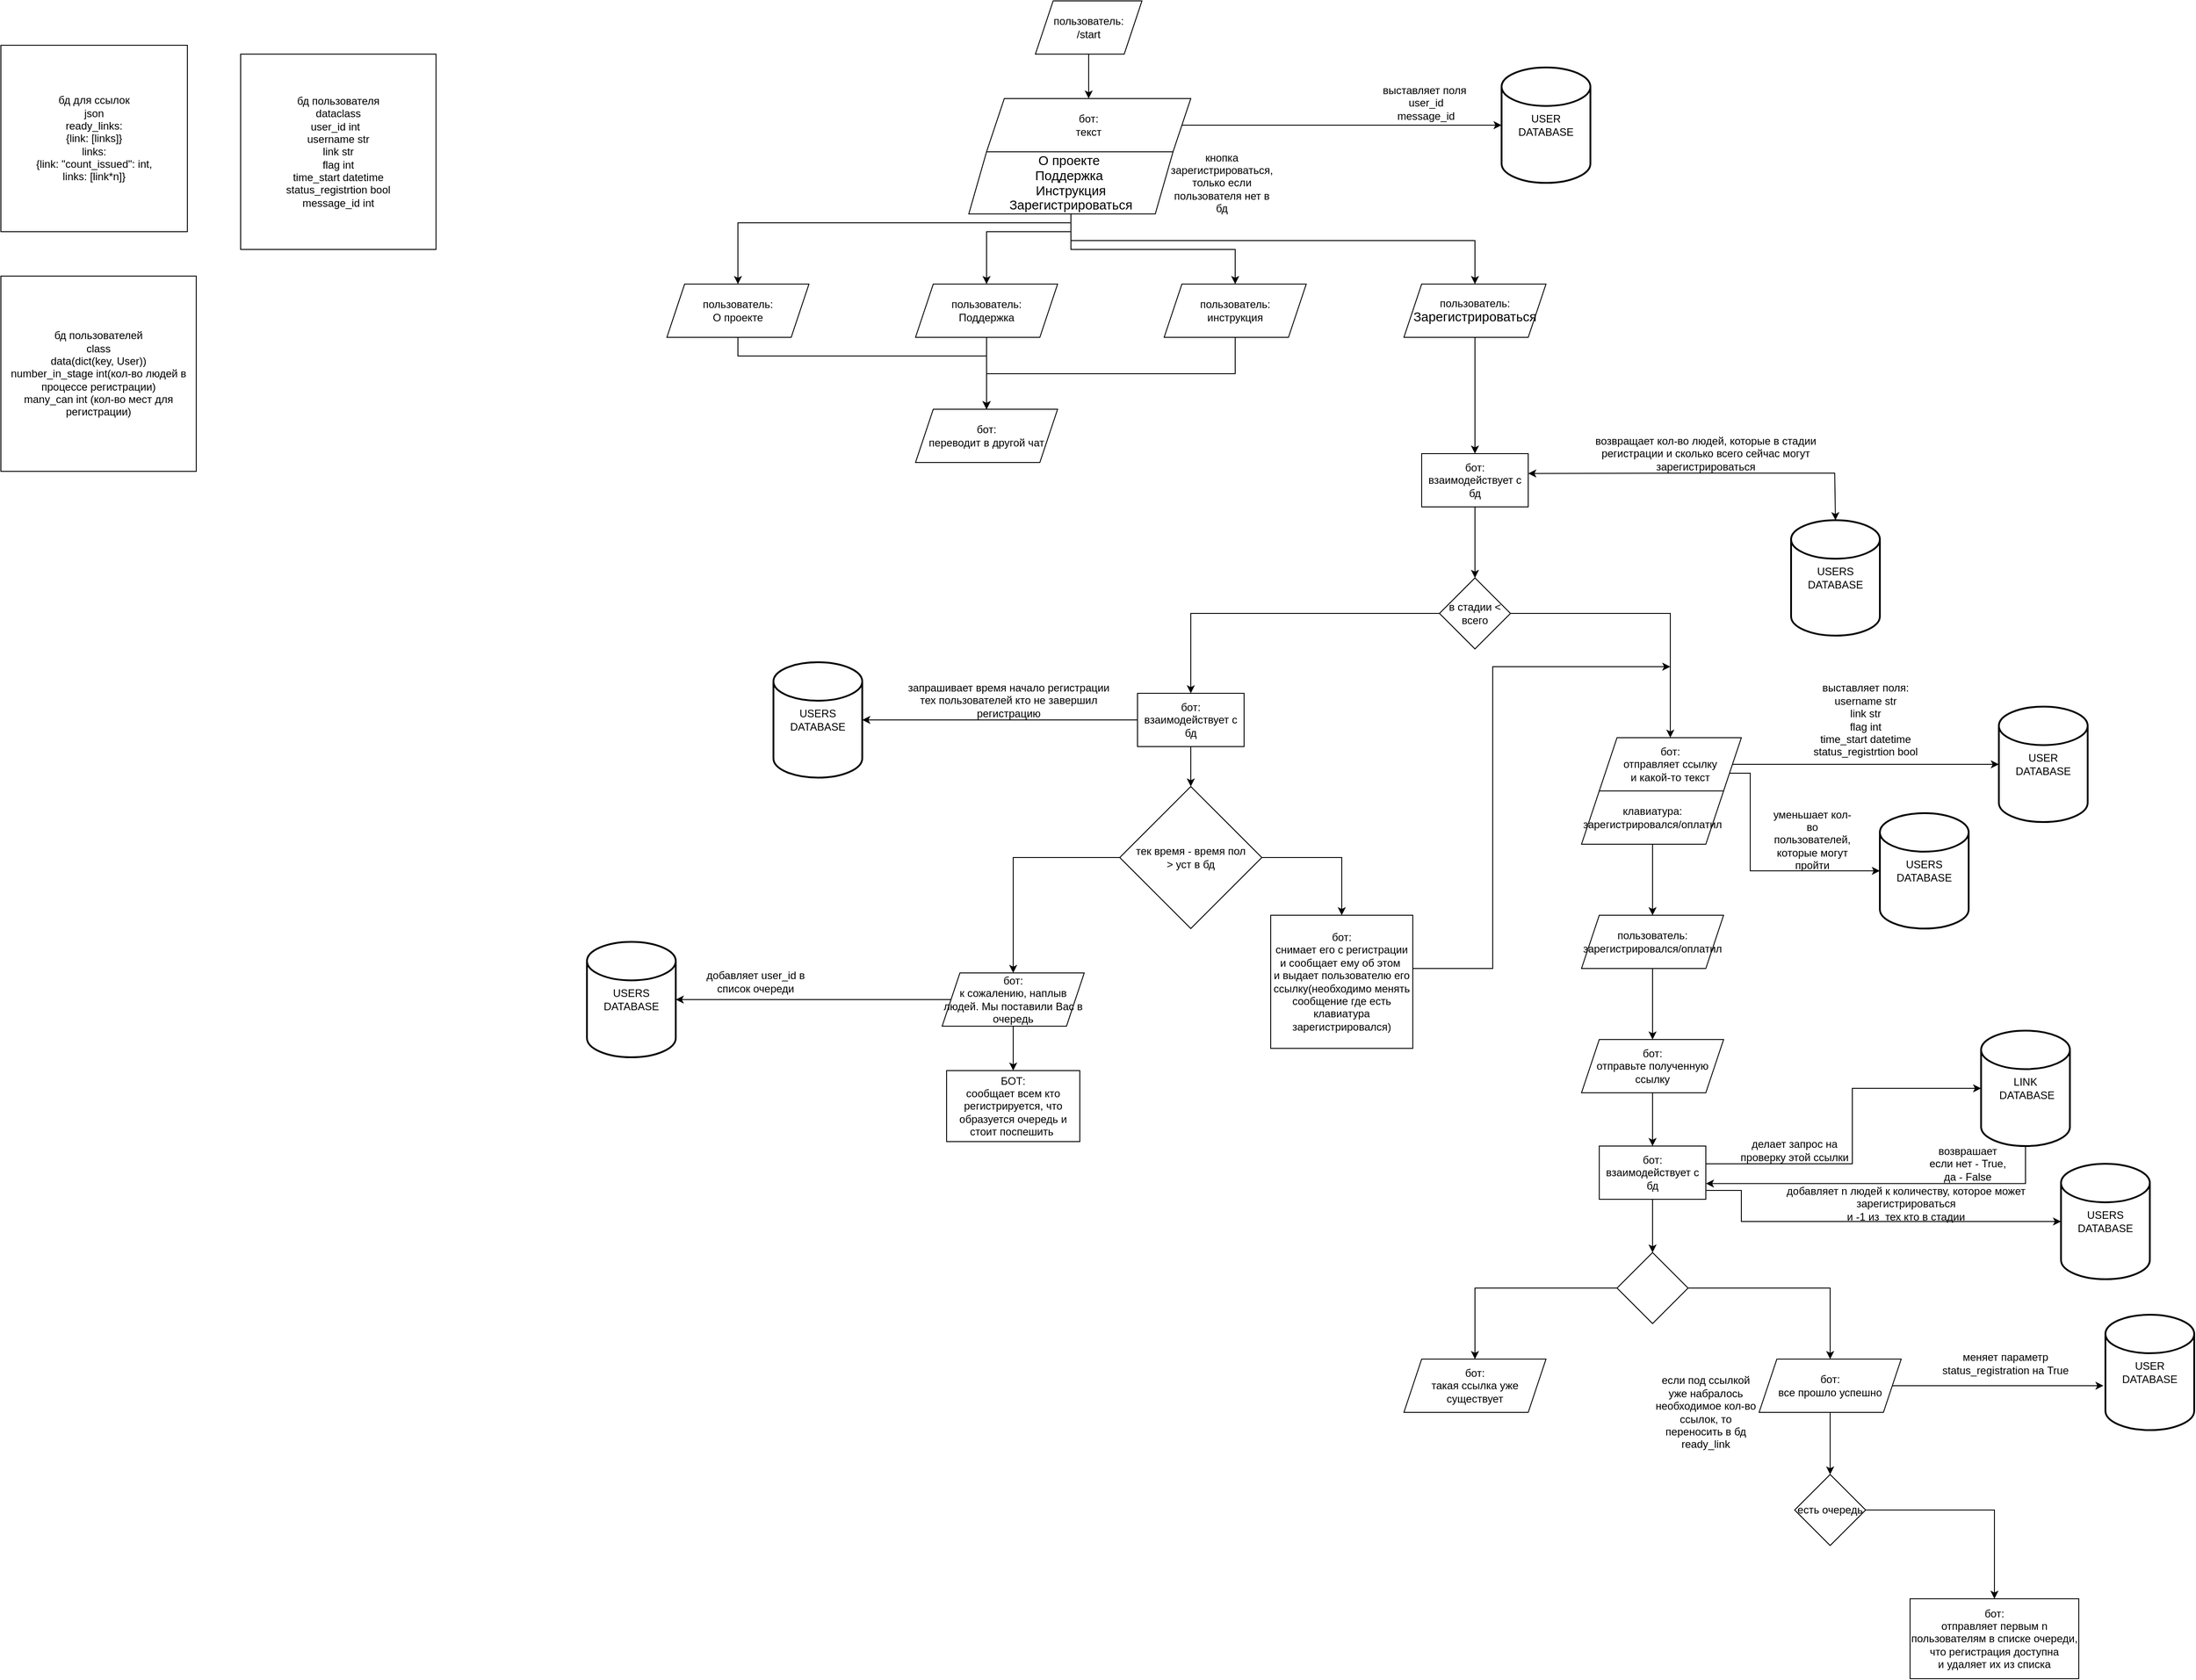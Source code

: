 <mxfile version="15.5.4" type="embed"><diagram id="prtHgNgQTEPvFCAcTncT" name="Page-1"><mxGraphModel dx="1437" dy="567" grid="1" gridSize="10" guides="1" tooltips="1" connect="1" arrows="1" fold="1" page="1" pageScale="1" pageWidth="827" pageHeight="1169" math="0" shadow="0"><root><mxCell id="0"/><mxCell id="1" parent="0"/><mxCell id="ucdJoFmGUcXZnCDmvZbH-57" style="edgeStyle=orthogonalEdgeStyle;rounded=0;orthogonalLoop=1;jettySize=auto;html=1;entryX=0.5;entryY=0;entryDx=0;entryDy=0;" parent="1" source="ucdJoFmGUcXZnCDmvZbH-52" target="ucdJoFmGUcXZnCDmvZbH-53" edge="1"><mxGeometry relative="1" as="geometry"/></mxCell><mxCell id="ucdJoFmGUcXZnCDmvZbH-52" value="пользователь:&lt;br&gt;/start" style="shape=parallelogram;perimeter=parallelogramPerimeter;whiteSpace=wrap;html=1;fixedSize=1;" parent="1" vertex="1"><mxGeometry x="375" width="120" height="60" as="geometry"/></mxCell><mxCell id="ucdJoFmGUcXZnCDmvZbH-164" style="edgeStyle=orthogonalEdgeStyle;rounded=0;orthogonalLoop=1;jettySize=auto;html=1;" parent="1" source="ucdJoFmGUcXZnCDmvZbH-53" target="ucdJoFmGUcXZnCDmvZbH-163" edge="1"><mxGeometry relative="1" as="geometry"/></mxCell><mxCell id="ucdJoFmGUcXZnCDmvZbH-53" value="бот:&lt;br&gt;текст" style="shape=parallelogram;perimeter=parallelogramPerimeter;whiteSpace=wrap;html=1;fixedSize=1;" parent="1" vertex="1"><mxGeometry x="320" y="110" width="230" height="60" as="geometry"/></mxCell><mxCell id="ucdJoFmGUcXZnCDmvZbH-67" style="edgeStyle=orthogonalEdgeStyle;rounded=0;orthogonalLoop=1;jettySize=auto;html=1;entryX=0.5;entryY=0;entryDx=0;entryDy=0;" parent="1" source="ucdJoFmGUcXZnCDmvZbH-54" target="ucdJoFmGUcXZnCDmvZbH-66" edge="1"><mxGeometry relative="1" as="geometry"><Array as="points"><mxPoint x="415" y="250"/><mxPoint x="40" y="250"/></Array></mxGeometry></mxCell><mxCell id="ucdJoFmGUcXZnCDmvZbH-68" style="edgeStyle=orthogonalEdgeStyle;rounded=0;orthogonalLoop=1;jettySize=auto;html=1;" parent="1" source="ucdJoFmGUcXZnCDmvZbH-54" target="ucdJoFmGUcXZnCDmvZbH-62" edge="1"><mxGeometry relative="1" as="geometry"><Array as="points"><mxPoint x="415" y="260"/><mxPoint x="320" y="260"/></Array></mxGeometry></mxCell><mxCell id="ucdJoFmGUcXZnCDmvZbH-69" style="edgeStyle=orthogonalEdgeStyle;rounded=0;orthogonalLoop=1;jettySize=auto;html=1;" parent="1" source="ucdJoFmGUcXZnCDmvZbH-54" target="ucdJoFmGUcXZnCDmvZbH-63" edge="1"><mxGeometry relative="1" as="geometry"><Array as="points"><mxPoint x="415" y="280"/><mxPoint x="600" y="280"/></Array></mxGeometry></mxCell><mxCell id="ucdJoFmGUcXZnCDmvZbH-70" style="edgeStyle=orthogonalEdgeStyle;rounded=0;orthogonalLoop=1;jettySize=auto;html=1;" parent="1" source="ucdJoFmGUcXZnCDmvZbH-54" target="ucdJoFmGUcXZnCDmvZbH-65" edge="1"><mxGeometry relative="1" as="geometry"><Array as="points"><mxPoint x="415" y="270"/><mxPoint x="870" y="270"/></Array></mxGeometry></mxCell><mxCell id="ucdJoFmGUcXZnCDmvZbH-54" value="&lt;span style=&quot;font-size: 11.0pt ; line-height: 115% ; font-family: &amp;#34;calibri&amp;#34; , sans-serif&quot;&gt;О проекте&amp;nbsp;&lt;br&gt;Поддержка&amp;nbsp;&lt;br&gt;Инструкция&lt;br&gt;Зарегистрироваться&lt;br&gt;&lt;/span&gt;" style="shape=parallelogram;perimeter=parallelogramPerimeter;whiteSpace=wrap;html=1;fixedSize=1;" parent="1" vertex="1"><mxGeometry x="300" y="170" width="230" height="70" as="geometry"/></mxCell><mxCell id="ucdJoFmGUcXZnCDmvZbH-72" value="" style="edgeStyle=orthogonalEdgeStyle;rounded=0;orthogonalLoop=1;jettySize=auto;html=1;" parent="1" source="ucdJoFmGUcXZnCDmvZbH-62" target="ucdJoFmGUcXZnCDmvZbH-71" edge="1"><mxGeometry relative="1" as="geometry"/></mxCell><mxCell id="ucdJoFmGUcXZnCDmvZbH-62" value="пользователь:&lt;br&gt;Поддержка" style="shape=parallelogram;perimeter=parallelogramPerimeter;whiteSpace=wrap;html=1;fixedSize=1;" parent="1" vertex="1"><mxGeometry x="240" y="319" width="160" height="60" as="geometry"/></mxCell><mxCell id="ucdJoFmGUcXZnCDmvZbH-74" style="edgeStyle=orthogonalEdgeStyle;rounded=0;orthogonalLoop=1;jettySize=auto;html=1;entryX=0.5;entryY=0;entryDx=0;entryDy=0;" parent="1" source="ucdJoFmGUcXZnCDmvZbH-63" target="ucdJoFmGUcXZnCDmvZbH-71" edge="1"><mxGeometry relative="1" as="geometry"><Array as="points"><mxPoint x="600" y="420"/><mxPoint x="320" y="420"/></Array></mxGeometry></mxCell><mxCell id="ucdJoFmGUcXZnCDmvZbH-63" value="пользователь:&lt;br&gt;инструкция" style="shape=parallelogram;perimeter=parallelogramPerimeter;whiteSpace=wrap;html=1;fixedSize=1;" parent="1" vertex="1"><mxGeometry x="520" y="319" width="160" height="60" as="geometry"/></mxCell><mxCell id="ucdJoFmGUcXZnCDmvZbH-125" value="" style="edgeStyle=orthogonalEdgeStyle;rounded=0;orthogonalLoop=1;jettySize=auto;html=1;" parent="1" source="ucdJoFmGUcXZnCDmvZbH-65" target="ucdJoFmGUcXZnCDmvZbH-120" edge="1"><mxGeometry relative="1" as="geometry"/></mxCell><mxCell id="ucdJoFmGUcXZnCDmvZbH-65" value="пользователь:&lt;br&gt;&lt;span style=&quot;font-family: &amp;#34;calibri&amp;#34; , sans-serif ; font-size: 14.667px&quot;&gt;Зарегистрироваться&lt;/span&gt;" style="shape=parallelogram;perimeter=parallelogramPerimeter;whiteSpace=wrap;html=1;fixedSize=1;" parent="1" vertex="1"><mxGeometry x="790" y="319" width="160" height="60" as="geometry"/></mxCell><mxCell id="ucdJoFmGUcXZnCDmvZbH-73" style="edgeStyle=orthogonalEdgeStyle;rounded=0;orthogonalLoop=1;jettySize=auto;html=1;entryX=0.5;entryY=0;entryDx=0;entryDy=0;" parent="1" source="ucdJoFmGUcXZnCDmvZbH-66" target="ucdJoFmGUcXZnCDmvZbH-71" edge="1"><mxGeometry relative="1" as="geometry"><Array as="points"><mxPoint x="40" y="400"/><mxPoint x="320" y="400"/></Array></mxGeometry></mxCell><mxCell id="ucdJoFmGUcXZnCDmvZbH-66" value="пользователь:&lt;br&gt;О проекте" style="shape=parallelogram;perimeter=parallelogramPerimeter;whiteSpace=wrap;html=1;fixedSize=1;" parent="1" vertex="1"><mxGeometry x="-40" y="319" width="160" height="60" as="geometry"/></mxCell><mxCell id="ucdJoFmGUcXZnCDmvZbH-71" value="бот:&lt;br&gt;переводит в другой чат" style="shape=parallelogram;perimeter=parallelogramPerimeter;whiteSpace=wrap;html=1;fixedSize=1;" parent="1" vertex="1"><mxGeometry x="240" y="460" width="160" height="60" as="geometry"/></mxCell><mxCell id="ucdJoFmGUcXZnCDmvZbH-76" value="USER DATABASE" style="strokeWidth=2;html=1;shape=mxgraph.flowchart.database;whiteSpace=wrap;" parent="1" vertex="1"><mxGeometry x="1460" y="795" width="100" height="130" as="geometry"/></mxCell><mxCell id="ucdJoFmGUcXZnCDmvZbH-78" style="edgeStyle=orthogonalEdgeStyle;rounded=0;orthogonalLoop=1;jettySize=auto;html=1;entryX=0;entryY=0.5;entryDx=0;entryDy=0;entryPerimeter=0;" parent="1" source="ucdJoFmGUcXZnCDmvZbH-77" target="ucdJoFmGUcXZnCDmvZbH-76" edge="1"><mxGeometry relative="1" as="geometry"/></mxCell><mxCell id="ucdJoFmGUcXZnCDmvZbH-77" value="бот:&lt;br&gt;отправляет ссылку&lt;br&gt;и какой-то текст" style="shape=parallelogram;perimeter=parallelogramPerimeter;whiteSpace=wrap;html=1;fixedSize=1;" parent="1" vertex="1"><mxGeometry x="1010" y="830" width="160" height="60" as="geometry"/></mxCell><mxCell id="ucdJoFmGUcXZnCDmvZbH-79" value="выставляет поля:&lt;br&gt;username str&lt;br&gt;link str&lt;br&gt;flag int&lt;br&gt;time_start datetime&lt;br&gt;status_registrtion bool" style="text;html=1;strokeColor=none;fillColor=none;align=center;verticalAlign=middle;whiteSpace=wrap;rounded=0;" parent="1" vertex="1"><mxGeometry x="1170" y="760" width="280" height="100" as="geometry"/></mxCell><mxCell id="ucdJoFmGUcXZnCDmvZbH-81" value="USERS DATABASE" style="strokeWidth=2;html=1;shape=mxgraph.flowchart.database;whiteSpace=wrap;" parent="1" vertex="1"><mxGeometry x="1226" y="585" width="100" height="130" as="geometry"/></mxCell><mxCell id="ucdJoFmGUcXZnCDmvZbH-82" value="" style="endArrow=classic;startArrow=classic;html=1;exitX=1;exitY=0.75;exitDx=0;exitDy=0;entryX=0.5;entryY=0;entryDx=0;entryDy=0;entryPerimeter=0;rounded=0;" parent="1" target="ucdJoFmGUcXZnCDmvZbH-81" edge="1"><mxGeometry width="50" height="50" relative="1" as="geometry"><mxPoint x="930.002" y="532.353" as="sourcePoint"/><mxPoint x="1104.12" y="510" as="targetPoint"/><Array as="points"><mxPoint x="1104.12" y="532"/><mxPoint x="1275.12" y="532"/></Array></mxGeometry></mxCell><mxCell id="ucdJoFmGUcXZnCDmvZbH-87" value="" style="edgeStyle=orthogonalEdgeStyle;rounded=0;orthogonalLoop=1;jettySize=auto;html=1;" parent="1" source="ucdJoFmGUcXZnCDmvZbH-85" target="ucdJoFmGUcXZnCDmvZbH-86" edge="1"><mxGeometry relative="1" as="geometry"/></mxCell><mxCell id="ucdJoFmGUcXZnCDmvZbH-139" style="edgeStyle=orthogonalEdgeStyle;rounded=0;orthogonalLoop=1;jettySize=auto;html=1;exitX=0.918;exitY=0.666;exitDx=0;exitDy=0;exitPerimeter=0;" parent="1" source="ucdJoFmGUcXZnCDmvZbH-77" target="ucdJoFmGUcXZnCDmvZbH-138" edge="1"><mxGeometry relative="1" as="geometry"><mxPoint x="1160" y="870" as="sourcePoint"/><Array as="points"><mxPoint x="1180" y="870"/><mxPoint x="1180" y="980"/></Array></mxGeometry></mxCell><mxCell id="ucdJoFmGUcXZnCDmvZbH-85" value="клавиатура:&lt;br&gt;зарегистрировался/оплатил" style="shape=parallelogram;perimeter=parallelogramPerimeter;whiteSpace=wrap;html=1;fixedSize=1;" parent="1" vertex="1"><mxGeometry x="990" y="890" width="160" height="60" as="geometry"/></mxCell><mxCell id="ucdJoFmGUcXZnCDmvZbH-89" value="" style="edgeStyle=orthogonalEdgeStyle;rounded=0;orthogonalLoop=1;jettySize=auto;html=1;" parent="1" source="ucdJoFmGUcXZnCDmvZbH-86" target="ucdJoFmGUcXZnCDmvZbH-88" edge="1"><mxGeometry relative="1" as="geometry"/></mxCell><mxCell id="ucdJoFmGUcXZnCDmvZbH-86" value="пользователь:&lt;br&gt;зарегистрировался/оплатил" style="shape=parallelogram;perimeter=parallelogramPerimeter;whiteSpace=wrap;html=1;fixedSize=1;" parent="1" vertex="1"><mxGeometry x="990" y="1030" width="160" height="60" as="geometry"/></mxCell><mxCell id="ucdJoFmGUcXZnCDmvZbH-91" value="" style="edgeStyle=orthogonalEdgeStyle;rounded=0;orthogonalLoop=1;jettySize=auto;html=1;" parent="1" source="ucdJoFmGUcXZnCDmvZbH-88" edge="1"><mxGeometry relative="1" as="geometry"><mxPoint x="1070" y="1290" as="targetPoint"/></mxGeometry></mxCell><mxCell id="ucdJoFmGUcXZnCDmvZbH-88" value="бот:&lt;br&gt;отправьте полученную ссылку" style="shape=parallelogram;perimeter=parallelogramPerimeter;whiteSpace=wrap;html=1;fixedSize=1;" parent="1" vertex="1"><mxGeometry x="990" y="1170" width="160" height="60" as="geometry"/></mxCell><mxCell id="ucdJoFmGUcXZnCDmvZbH-96" style="edgeStyle=orthogonalEdgeStyle;rounded=0;orthogonalLoop=1;jettySize=auto;html=1;entryX=0;entryY=0.5;entryDx=0;entryDy=0;entryPerimeter=0;exitX=1;exitY=0.333;exitDx=0;exitDy=0;exitPerimeter=0;" parent="1" source="ucdJoFmGUcXZnCDmvZbH-104" target="ucdJoFmGUcXZnCDmvZbH-94" edge="1"><mxGeometry relative="1" as="geometry"><mxPoint x="1143.333" y="1310" as="sourcePoint"/><Array as="points"><mxPoint x="1295" y="1310"/><mxPoint x="1295" y="1225"/></Array></mxGeometry></mxCell><mxCell id="ucdJoFmGUcXZnCDmvZbH-100" style="edgeStyle=orthogonalEdgeStyle;rounded=0;orthogonalLoop=1;jettySize=auto;html=1;entryX=1.001;entryY=0.704;entryDx=0;entryDy=0;entryPerimeter=0;" parent="1" source="ucdJoFmGUcXZnCDmvZbH-94" target="ucdJoFmGUcXZnCDmvZbH-104" edge="1"><mxGeometry relative="1" as="geometry"><mxPoint x="1135.882" y="1332.353" as="targetPoint"/><Array as="points"><mxPoint x="1490" y="1332"/></Array></mxGeometry></mxCell><mxCell id="ucdJoFmGUcXZnCDmvZbH-94" value="LINK&lt;br&gt;&amp;nbsp;DATABASE" style="strokeWidth=2;html=1;shape=mxgraph.flowchart.database;whiteSpace=wrap;" parent="1" vertex="1"><mxGeometry x="1440" y="1160" width="100" height="130" as="geometry"/></mxCell><mxCell id="ucdJoFmGUcXZnCDmvZbH-99" value="&lt;span&gt;делает запрос на проверку этой ссылки&lt;/span&gt;" style="text;html=1;strokeColor=none;fillColor=none;align=center;verticalAlign=middle;whiteSpace=wrap;rounded=0;" parent="1" vertex="1"><mxGeometry x="1160" y="1280" width="140" height="30" as="geometry"/></mxCell><mxCell id="ucdJoFmGUcXZnCDmvZbH-101" value="возврашает&lt;br&gt;если нет - True,&lt;br&gt;да - False" style="text;html=1;strokeColor=none;fillColor=none;align=center;verticalAlign=middle;whiteSpace=wrap;rounded=0;" parent="1" vertex="1"><mxGeometry x="1360" y="1290" width="130" height="40" as="geometry"/></mxCell><mxCell id="ucdJoFmGUcXZnCDmvZbH-105" style="edgeStyle=orthogonalEdgeStyle;rounded=0;orthogonalLoop=1;jettySize=auto;html=1;" parent="1" source="ucdJoFmGUcXZnCDmvZbH-102" target="ucdJoFmGUcXZnCDmvZbH-103" edge="1"><mxGeometry relative="1" as="geometry"/></mxCell><mxCell id="ucdJoFmGUcXZnCDmvZbH-108" style="edgeStyle=orthogonalEdgeStyle;rounded=0;orthogonalLoop=1;jettySize=auto;html=1;entryX=0.5;entryY=0;entryDx=0;entryDy=0;" parent="1" source="ucdJoFmGUcXZnCDmvZbH-102" target="ucdJoFmGUcXZnCDmvZbH-106" edge="1"><mxGeometry relative="1" as="geometry"/></mxCell><mxCell id="ucdJoFmGUcXZnCDmvZbH-102" value="" style="rhombus;whiteSpace=wrap;html=1;" parent="1" vertex="1"><mxGeometry x="1030" y="1410" width="80" height="80" as="geometry"/></mxCell><mxCell id="ucdJoFmGUcXZnCDmvZbH-110" style="edgeStyle=orthogonalEdgeStyle;rounded=0;orthogonalLoop=1;jettySize=auto;html=1;entryX=-0.022;entryY=0.615;entryDx=0;entryDy=0;entryPerimeter=0;" parent="1" source="ucdJoFmGUcXZnCDmvZbH-103" target="ucdJoFmGUcXZnCDmvZbH-109" edge="1"><mxGeometry relative="1" as="geometry"/></mxCell><mxCell id="ucdJoFmGUcXZnCDmvZbH-137" value="" style="edgeStyle=orthogonalEdgeStyle;rounded=0;orthogonalLoop=1;jettySize=auto;html=1;" parent="1" source="ucdJoFmGUcXZnCDmvZbH-103" target="ucdJoFmGUcXZnCDmvZbH-134" edge="1"><mxGeometry relative="1" as="geometry"/></mxCell><mxCell id="ucdJoFmGUcXZnCDmvZbH-103" value="бот:&lt;br&gt;все прошло успешно" style="shape=parallelogram;perimeter=parallelogramPerimeter;whiteSpace=wrap;html=1;fixedSize=1;" parent="1" vertex="1"><mxGeometry x="1190" y="1530" width="160" height="60" as="geometry"/></mxCell><mxCell id="ucdJoFmGUcXZnCDmvZbH-107" value="" style="edgeStyle=orthogonalEdgeStyle;rounded=0;orthogonalLoop=1;jettySize=auto;html=1;" parent="1" source="ucdJoFmGUcXZnCDmvZbH-104" target="ucdJoFmGUcXZnCDmvZbH-102" edge="1"><mxGeometry relative="1" as="geometry"/></mxCell><mxCell id="ucdJoFmGUcXZnCDmvZbH-142" style="edgeStyle=orthogonalEdgeStyle;rounded=0;orthogonalLoop=1;jettySize=auto;html=1;" parent="1" source="ucdJoFmGUcXZnCDmvZbH-104" target="ucdJoFmGUcXZnCDmvZbH-141" edge="1"><mxGeometry relative="1" as="geometry"><Array as="points"><mxPoint x="1170" y="1340"/><mxPoint x="1170" y="1375"/></Array></mxGeometry></mxCell><mxCell id="ucdJoFmGUcXZnCDmvZbH-104" value="бот:&lt;br&gt;взаимодействует с бд" style="rounded=0;whiteSpace=wrap;html=1;" parent="1" vertex="1"><mxGeometry x="1010" y="1290" width="120" height="60" as="geometry"/></mxCell><mxCell id="ucdJoFmGUcXZnCDmvZbH-106" value="бот:&lt;br&gt;такая ссылка уже существует" style="shape=parallelogram;perimeter=parallelogramPerimeter;whiteSpace=wrap;html=1;fixedSize=1;" parent="1" vertex="1"><mxGeometry x="790" y="1530" width="160" height="60" as="geometry"/></mxCell><mxCell id="ucdJoFmGUcXZnCDmvZbH-109" value="USER DATABASE" style="strokeWidth=2;html=1;shape=mxgraph.flowchart.database;whiteSpace=wrap;" parent="1" vertex="1"><mxGeometry x="1580" y="1480" width="100" height="130" as="geometry"/></mxCell><mxCell id="ucdJoFmGUcXZnCDmvZbH-112" value="меняет параметр status_registration на True" style="text;html=1;strokeColor=none;fillColor=none;align=center;verticalAlign=middle;whiteSpace=wrap;rounded=0;" parent="1" vertex="1"><mxGeometry x="1395" y="1515" width="145" height="40" as="geometry"/></mxCell><mxCell id="ucdJoFmGUcXZnCDmvZbH-118" value="кнопка зарегистрироваться, только если пользователя нет в бд" style="text;html=1;strokeColor=none;fillColor=none;align=center;verticalAlign=middle;whiteSpace=wrap;rounded=0;" parent="1" vertex="1"><mxGeometry x="530" y="172.5" width="110" height="65" as="geometry"/></mxCell><mxCell id="ucdJoFmGUcXZnCDmvZbH-123" value="" style="edgeStyle=orthogonalEdgeStyle;rounded=0;orthogonalLoop=1;jettySize=auto;html=1;" parent="1" source="ucdJoFmGUcXZnCDmvZbH-120" target="ucdJoFmGUcXZnCDmvZbH-121" edge="1"><mxGeometry relative="1" as="geometry"/></mxCell><mxCell id="ucdJoFmGUcXZnCDmvZbH-120" value="бот:&lt;br&gt;взаимодействует с бд" style="rounded=0;whiteSpace=wrap;html=1;" parent="1" vertex="1"><mxGeometry x="810" y="510" width="120" height="60" as="geometry"/></mxCell><mxCell id="ucdJoFmGUcXZnCDmvZbH-124" style="edgeStyle=orthogonalEdgeStyle;rounded=0;orthogonalLoop=1;jettySize=auto;html=1;entryX=0.5;entryY=0;entryDx=0;entryDy=0;" parent="1" source="ucdJoFmGUcXZnCDmvZbH-121" target="ucdJoFmGUcXZnCDmvZbH-77" edge="1"><mxGeometry relative="1" as="geometry"/></mxCell><mxCell id="ucdJoFmGUcXZnCDmvZbH-160" style="edgeStyle=orthogonalEdgeStyle;rounded=0;orthogonalLoop=1;jettySize=auto;html=1;entryX=0.5;entryY=0;entryDx=0;entryDy=0;" parent="1" source="ucdJoFmGUcXZnCDmvZbH-121" target="ucdJoFmGUcXZnCDmvZbH-148" edge="1"><mxGeometry relative="1" as="geometry"/></mxCell><mxCell id="ucdJoFmGUcXZnCDmvZbH-121" value="в стадии &amp;lt; всего" style="rhombus;whiteSpace=wrap;html=1;" parent="1" vertex="1"><mxGeometry x="830" y="650" width="80" height="80" as="geometry"/></mxCell><mxCell id="ucdJoFmGUcXZnCDmvZbH-129" value="" style="edgeStyle=orthogonalEdgeStyle;rounded=0;orthogonalLoop=1;jettySize=auto;html=1;" parent="1" source="ucdJoFmGUcXZnCDmvZbH-126" target="ucdJoFmGUcXZnCDmvZbH-128" edge="1"><mxGeometry relative="1" as="geometry"/></mxCell><mxCell id="ucdJoFmGUcXZnCDmvZbH-132" style="edgeStyle=orthogonalEdgeStyle;rounded=0;orthogonalLoop=1;jettySize=auto;html=1;" parent="1" source="ucdJoFmGUcXZnCDmvZbH-126" target="ucdJoFmGUcXZnCDmvZbH-130" edge="1"><mxGeometry relative="1" as="geometry"/></mxCell><mxCell id="ucdJoFmGUcXZnCDmvZbH-126" value="бот:&lt;br&gt;к сожалению, наплыв людей. Мы поставили Вас в очередь" style="shape=parallelogram;perimeter=parallelogramPerimeter;whiteSpace=wrap;html=1;fixedSize=1;" parent="1" vertex="1"><mxGeometry x="270" y="1095" width="160" height="60" as="geometry"/></mxCell><mxCell id="ucdJoFmGUcXZnCDmvZbH-128" value="БОТ:&lt;br&gt;сообщает всем кто регистрируется, что образуется очередь и стоит поспешить&amp;nbsp;" style="rounded=0;whiteSpace=wrap;html=1;" parent="1" vertex="1"><mxGeometry x="275" y="1205" width="150" height="80" as="geometry"/></mxCell><mxCell id="ucdJoFmGUcXZnCDmvZbH-130" value="USERS DATABASE" style="strokeWidth=2;html=1;shape=mxgraph.flowchart.database;whiteSpace=wrap;" parent="1" vertex="1"><mxGeometry x="-130" y="1060" width="100" height="130" as="geometry"/></mxCell><mxCell id="ucdJoFmGUcXZnCDmvZbH-133" value="добавляет user_id в список очереди" style="text;html=1;strokeColor=none;fillColor=none;align=center;verticalAlign=middle;whiteSpace=wrap;rounded=0;" parent="1" vertex="1"><mxGeometry y="1045" width="120" height="120" as="geometry"/></mxCell><mxCell id="ucdJoFmGUcXZnCDmvZbH-136" style="edgeStyle=orthogonalEdgeStyle;rounded=0;orthogonalLoop=1;jettySize=auto;html=1;entryX=0.5;entryY=0;entryDx=0;entryDy=0;" parent="1" source="ucdJoFmGUcXZnCDmvZbH-134" target="ucdJoFmGUcXZnCDmvZbH-135" edge="1"><mxGeometry relative="1" as="geometry"/></mxCell><mxCell id="ucdJoFmGUcXZnCDmvZbH-134" value="есть очередь" style="rhombus;whiteSpace=wrap;html=1;" parent="1" vertex="1"><mxGeometry x="1230" y="1660" width="80" height="80" as="geometry"/></mxCell><mxCell id="ucdJoFmGUcXZnCDmvZbH-135" value="бот:&lt;br&gt;отправляет первым n пользователям в списке очереди, что регистрация доступна&lt;br&gt;и удаляет их из списка" style="rounded=0;whiteSpace=wrap;html=1;" parent="1" vertex="1"><mxGeometry x="1360" y="1800" width="190" height="90" as="geometry"/></mxCell><mxCell id="ucdJoFmGUcXZnCDmvZbH-138" value="USERS DATABASE" style="strokeWidth=2;html=1;shape=mxgraph.flowchart.database;whiteSpace=wrap;" parent="1" vertex="1"><mxGeometry x="1326" y="915" width="100" height="130" as="geometry"/></mxCell><mxCell id="ucdJoFmGUcXZnCDmvZbH-140" value="уменьшает кол-во пользователей, которые могут пройти" style="text;html=1;strokeColor=none;fillColor=none;align=center;verticalAlign=middle;whiteSpace=wrap;rounded=0;" parent="1" vertex="1"><mxGeometry x="1200" y="910" width="100" height="70" as="geometry"/></mxCell><mxCell id="ucdJoFmGUcXZnCDmvZbH-141" value="USERS DATABASE" style="strokeWidth=2;html=1;shape=mxgraph.flowchart.database;whiteSpace=wrap;" parent="1" vertex="1"><mxGeometry x="1530" y="1310" width="100" height="130" as="geometry"/></mxCell><mxCell id="ucdJoFmGUcXZnCDmvZbH-143" value="добавляет n людей к количеству, которое может зарегистрироваться&lt;br&gt;и -1 из&amp;nbsp; тех кто в стадии" style="text;html=1;strokeColor=none;fillColor=none;align=center;verticalAlign=middle;whiteSpace=wrap;rounded=0;" parent="1" vertex="1"><mxGeometry x="1200" y="1335" width="311" height="40" as="geometry"/></mxCell><mxCell id="ucdJoFmGUcXZnCDmvZbH-146" value="если под ссылкой уже набралось необходимое кол-во ссылок, то переносить в бд ready_link" style="text;html=1;strokeColor=none;fillColor=none;align=center;verticalAlign=middle;whiteSpace=wrap;rounded=0;" parent="1" vertex="1"><mxGeometry x="1070" y="1540" width="120" height="100" as="geometry"/></mxCell><mxCell id="ucdJoFmGUcXZnCDmvZbH-147" value="&lt;span&gt;возвращает кол-во людей, которые в стадии регистрации и сколько всего сейчас могут зарегистрироваться&lt;/span&gt;" style="text;html=1;strokeColor=none;fillColor=none;align=center;verticalAlign=middle;whiteSpace=wrap;rounded=0;" parent="1" vertex="1"><mxGeometry x="980" y="490" width="300" height="40" as="geometry"/></mxCell><mxCell id="ucdJoFmGUcXZnCDmvZbH-150" style="edgeStyle=orthogonalEdgeStyle;rounded=0;orthogonalLoop=1;jettySize=auto;html=1;" parent="1" source="ucdJoFmGUcXZnCDmvZbH-148" target="ucdJoFmGUcXZnCDmvZbH-149" edge="1"><mxGeometry relative="1" as="geometry"/></mxCell><mxCell id="ucdJoFmGUcXZnCDmvZbH-158" value="" style="edgeStyle=orthogonalEdgeStyle;rounded=0;orthogonalLoop=1;jettySize=auto;html=1;" parent="1" source="ucdJoFmGUcXZnCDmvZbH-148" target="ucdJoFmGUcXZnCDmvZbH-153" edge="1"><mxGeometry relative="1" as="geometry"/></mxCell><mxCell id="ucdJoFmGUcXZnCDmvZbH-148" value="бот:&lt;br&gt;взаимодействует с бд" style="rounded=0;whiteSpace=wrap;html=1;" parent="1" vertex="1"><mxGeometry x="490" y="780" width="120" height="60" as="geometry"/></mxCell><mxCell id="ucdJoFmGUcXZnCDmvZbH-149" value="USERS DATABASE" style="strokeWidth=2;html=1;shape=mxgraph.flowchart.database;whiteSpace=wrap;" parent="1" vertex="1"><mxGeometry x="80" y="745" width="100" height="130" as="geometry"/></mxCell><mxCell id="ucdJoFmGUcXZnCDmvZbH-152" value="запрашивает время начало регистрации тех пользователей кто не завершил регистрацию" style="text;html=1;strokeColor=none;fillColor=none;align=center;verticalAlign=middle;whiteSpace=wrap;rounded=0;" parent="1" vertex="1"><mxGeometry x="230" y="735" width="230" height="105" as="geometry"/></mxCell><mxCell id="ucdJoFmGUcXZnCDmvZbH-156" style="edgeStyle=orthogonalEdgeStyle;rounded=0;orthogonalLoop=1;jettySize=auto;html=1;entryX=0.5;entryY=0;entryDx=0;entryDy=0;" parent="1" source="ucdJoFmGUcXZnCDmvZbH-153" target="ucdJoFmGUcXZnCDmvZbH-154" edge="1"><mxGeometry relative="1" as="geometry"/></mxCell><mxCell id="ucdJoFmGUcXZnCDmvZbH-159" style="edgeStyle=orthogonalEdgeStyle;rounded=0;orthogonalLoop=1;jettySize=auto;html=1;" parent="1" source="ucdJoFmGUcXZnCDmvZbH-153" target="ucdJoFmGUcXZnCDmvZbH-126" edge="1"><mxGeometry relative="1" as="geometry"/></mxCell><mxCell id="ucdJoFmGUcXZnCDmvZbH-153" value="тек время - время пол&lt;br&gt;&amp;gt; уст в бд" style="rhombus;whiteSpace=wrap;html=1;" parent="1" vertex="1"><mxGeometry x="470" y="885" width="160" height="160" as="geometry"/></mxCell><mxCell id="ucdJoFmGUcXZnCDmvZbH-155" style="edgeStyle=orthogonalEdgeStyle;rounded=0;orthogonalLoop=1;jettySize=auto;html=1;" parent="1" source="ucdJoFmGUcXZnCDmvZbH-154" edge="1"><mxGeometry relative="1" as="geometry"><mxPoint x="1090" y="750" as="targetPoint"/><Array as="points"><mxPoint x="890" y="1090"/><mxPoint x="890" y="750"/></Array></mxGeometry></mxCell><mxCell id="ucdJoFmGUcXZnCDmvZbH-154" value="бот:&lt;br&gt;снимает его с регистрации и сообщает ему об этом&amp;nbsp;&lt;br&gt;и выдает пользователю его ссылку(необходимо менять сообщение где есть клавиатура зарегистрировался)" style="rounded=0;whiteSpace=wrap;html=1;" parent="1" vertex="1"><mxGeometry x="640" y="1030" width="160" height="150" as="geometry"/></mxCell><mxCell id="ucdJoFmGUcXZnCDmvZbH-161" value="бд для ссылок&lt;br&gt;json&lt;br&gt;ready_links:&lt;br&gt;{link: [links]}&lt;br&gt;links:&lt;br&gt;{link: &quot;count_issued&quot;: int,&lt;br&gt;links: [link*n]}" style="whiteSpace=wrap;html=1;aspect=fixed;" parent="1" vertex="1"><mxGeometry x="-790" y="50" width="210" height="210" as="geometry"/></mxCell><mxCell id="ucdJoFmGUcXZnCDmvZbH-162" value="бд пользователя&lt;br&gt;dataclass&lt;br&gt;user_id int&amp;nbsp;&amp;nbsp;&lt;br&gt;username str&lt;br&gt;link str&lt;br&gt;flag int&lt;br&gt;time_start datetime&lt;br&gt;status_registrtion bool&lt;br&gt;message_id int" style="whiteSpace=wrap;html=1;aspect=fixed;" parent="1" vertex="1"><mxGeometry x="-520" y="60" width="220" height="220" as="geometry"/></mxCell><mxCell id="ucdJoFmGUcXZnCDmvZbH-163" value="USER DATABASE" style="strokeWidth=2;html=1;shape=mxgraph.flowchart.database;whiteSpace=wrap;" parent="1" vertex="1"><mxGeometry x="900" y="75" width="100" height="130" as="geometry"/></mxCell><mxCell id="ucdJoFmGUcXZnCDmvZbH-165" value="выставляет поля&amp;nbsp;&lt;br&gt;user_id&lt;br&gt;message_id" style="text;html=1;strokeColor=none;fillColor=none;align=center;verticalAlign=middle;whiteSpace=wrap;rounded=0;" parent="1" vertex="1"><mxGeometry x="760" y="90" width="110" height="50" as="geometry"/></mxCell><mxCell id="ucdJoFmGUcXZnCDmvZbH-166" value="бд пользователей&lt;br&gt;class&lt;br&gt;data(dict(key, User))&lt;br&gt;number_in_stage int(кол-во людей в процессе регистрации)&lt;br&gt;many_can int (кол-во мест для регистрации)" style="whiteSpace=wrap;html=1;aspect=fixed;" parent="1" vertex="1"><mxGeometry x="-790" y="310" width="220" height="220" as="geometry"/></mxCell></root></mxGraphModel></diagram></mxfile>